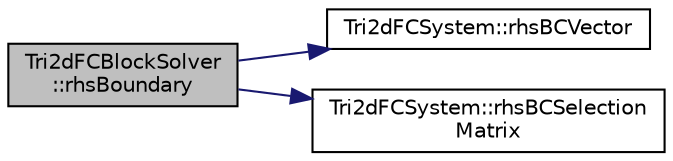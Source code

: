 digraph "Tri2dFCBlockSolver::rhsBoundary"
{
  edge [fontname="Helvetica",fontsize="10",labelfontname="Helvetica",labelfontsize="10"];
  node [fontname="Helvetica",fontsize="10",shape=record];
  rankdir="LR";
  Node1 [label="Tri2dFCBlockSolver\l::rhsBoundary",height=0.2,width=0.4,color="black", fillcolor="grey75", style="filled" fontcolor="black"];
  Node1 -> Node2 [color="midnightblue",fontsize="10",style="solid",fontname="Helvetica"];
  Node2 [label="Tri2dFCSystem::rhsBCVector",height=0.2,width=0.4,color="black", fillcolor="white", style="filled",URL="$classTri2dFCSystem.html#aaffe80bd7da8e65fc96ee663fb4ebadc",tooltip="Provides the BC Vector (boundary residual). (Neumann gradient conditions to be added soon) ..."];
  Node1 -> Node3 [color="midnightblue",fontsize="10",style="solid",fontname="Helvetica"];
  Node3 [label="Tri2dFCSystem::rhsBCSelection\lMatrix",height=0.2,width=0.4,color="black", fillcolor="white", style="filled",URL="$classTri2dFCSystem.html#a83c3d28e61f9587ccc2b0ca5d835d40e",tooltip="Provides the BC selection matrix. "];
}
